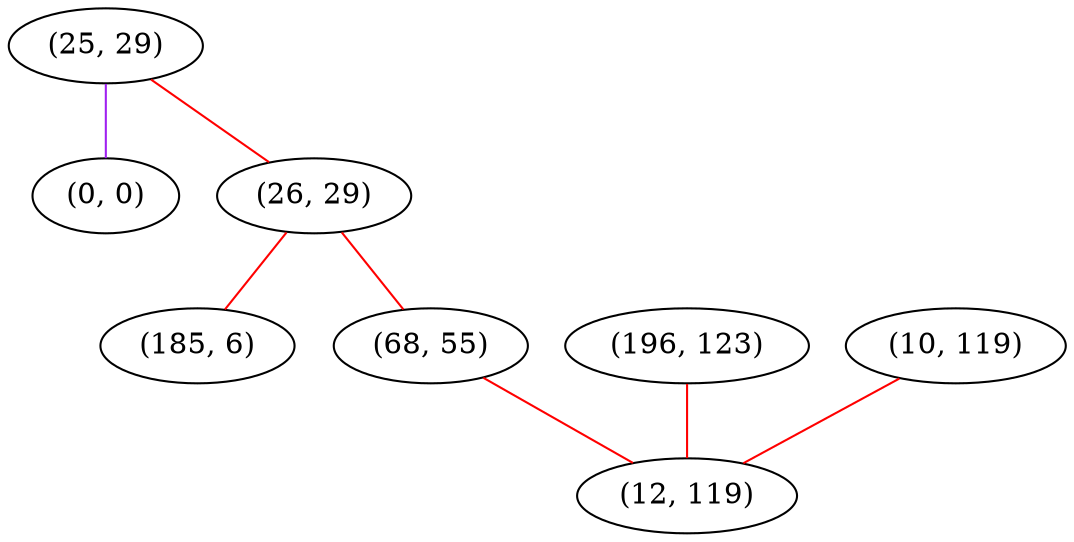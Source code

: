 graph "" {
"(25, 29)";
"(0, 0)";
"(26, 29)";
"(185, 6)";
"(196, 123)";
"(68, 55)";
"(10, 119)";
"(12, 119)";
"(25, 29)" -- "(26, 29)"  [color=red, key=0, weight=1];
"(25, 29)" -- "(0, 0)"  [color=purple, key=0, weight=4];
"(26, 29)" -- "(68, 55)"  [color=red, key=0, weight=1];
"(26, 29)" -- "(185, 6)"  [color=red, key=0, weight=1];
"(196, 123)" -- "(12, 119)"  [color=red, key=0, weight=1];
"(68, 55)" -- "(12, 119)"  [color=red, key=0, weight=1];
"(10, 119)" -- "(12, 119)"  [color=red, key=0, weight=1];
}
